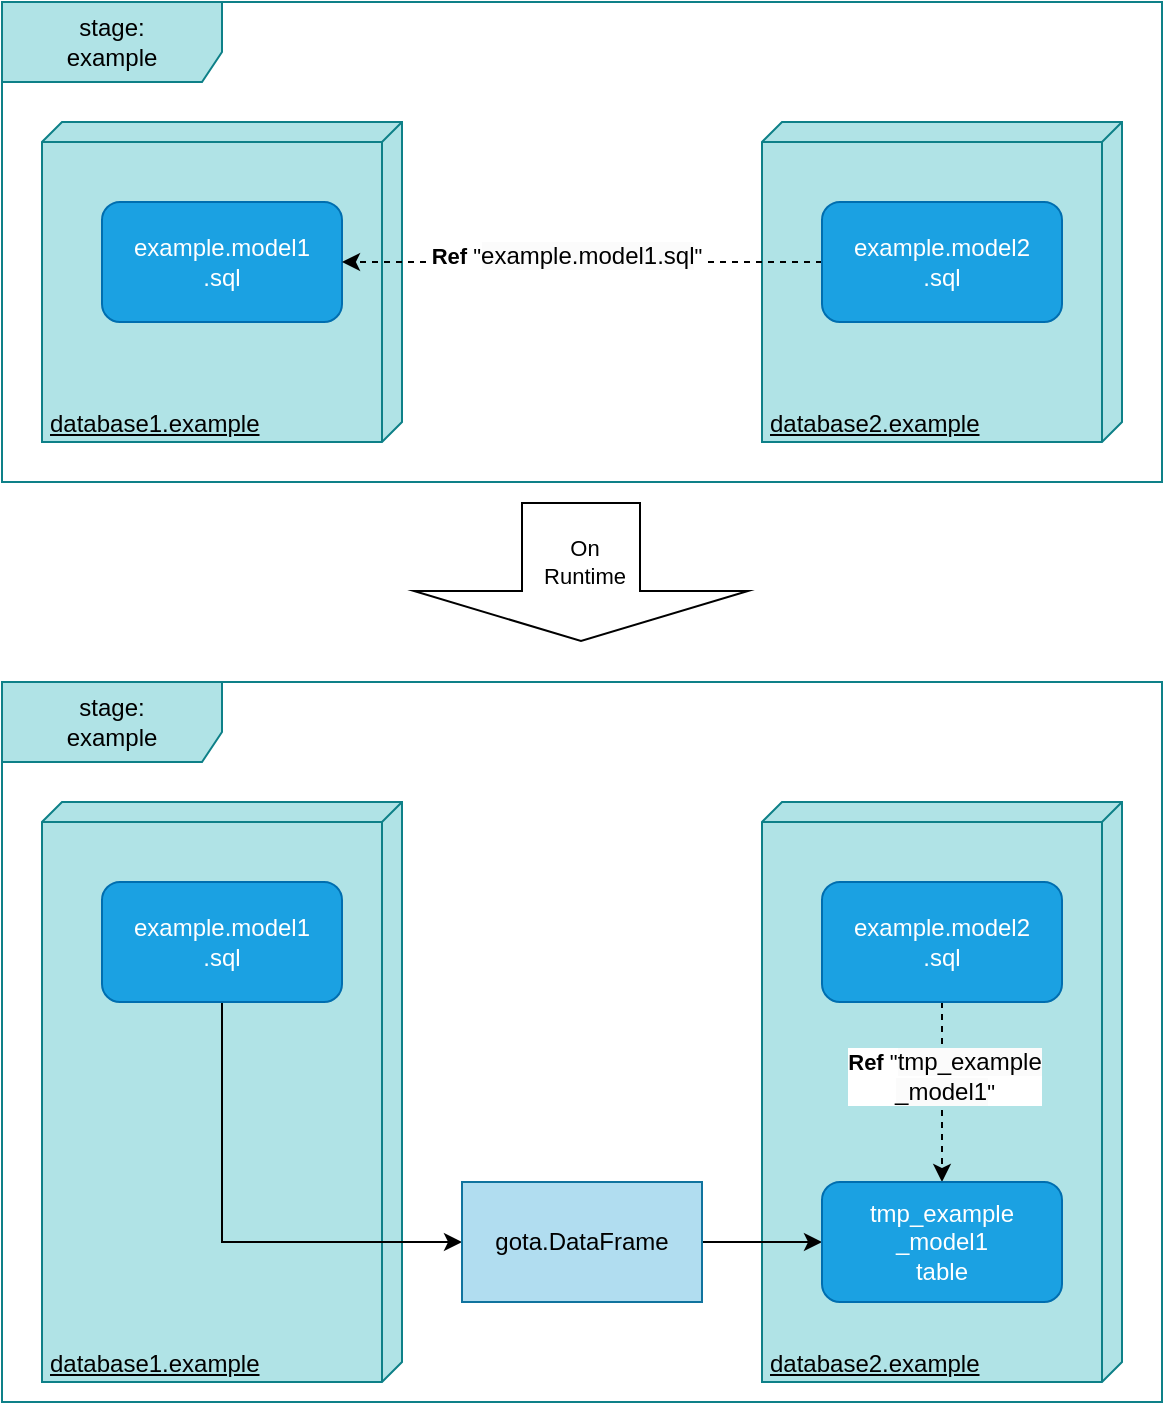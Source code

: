 <mxfile version="24.6.4" type="device">
  <diagram name="Page-1" id="w7oQ8H6GW8kCHlEsnQwM">
    <mxGraphModel dx="1808" dy="684" grid="1" gridSize="10" guides="1" tooltips="1" connect="1" arrows="1" fold="1" page="1" pageScale="1" pageWidth="827" pageHeight="1169" math="0" shadow="0">
      <root>
        <mxCell id="0" />
        <mxCell id="1" parent="0" />
        <mxCell id="1eMxy9kEq5aMLBeEATd7-7" value="database2.example" style="verticalAlign=bottom;align=left;spacingTop=8;spacingLeft=2;spacingRight=12;shape=cube;size=10;direction=south;fontStyle=4;html=1;whiteSpace=wrap;fillColor=#b0e3e6;strokeColor=#0e8088;" vertex="1" parent="1">
          <mxGeometry x="360" y="100" width="180" height="160" as="geometry" />
        </mxCell>
        <mxCell id="1eMxy9kEq5aMLBeEATd7-6" value="database1.example" style="verticalAlign=bottom;align=left;spacingTop=8;spacingLeft=2;spacingRight=12;shape=cube;size=10;direction=south;fontStyle=4;html=1;whiteSpace=wrap;fillColor=#b0e3e6;strokeColor=#0e8088;" vertex="1" parent="1">
          <mxGeometry y="100" width="180" height="160" as="geometry" />
        </mxCell>
        <mxCell id="1eMxy9kEq5aMLBeEATd7-1" value="example.model1&lt;div&gt;.sql&lt;/div&gt;" style="rounded=1;whiteSpace=wrap;html=1;fillColor=#1ba1e2;strokeColor=#006EAF;fontColor=#ffffff;" vertex="1" parent="1">
          <mxGeometry x="30" y="140" width="120" height="60" as="geometry" />
        </mxCell>
        <mxCell id="1eMxy9kEq5aMLBeEATd7-4" style="edgeStyle=orthogonalEdgeStyle;rounded=0;orthogonalLoop=1;jettySize=auto;html=1;exitX=0;exitY=0.5;exitDx=0;exitDy=0;entryX=1;entryY=0.5;entryDx=0;entryDy=0;dashed=1;" edge="1" parent="1" source="1eMxy9kEq5aMLBeEATd7-2" target="1eMxy9kEq5aMLBeEATd7-1">
          <mxGeometry relative="1" as="geometry" />
        </mxCell>
        <mxCell id="1eMxy9kEq5aMLBeEATd7-8" value="&lt;b&gt;Ref&lt;/b&gt; &quot;&lt;span style=&quot;font-size: 12px; text-wrap: wrap; background-color: rgb(251, 251, 251);&quot;&gt;example.model1&lt;/span&gt;&lt;span style=&quot;background-color: rgb(251, 251, 251); font-size: 12px; text-wrap: wrap;&quot;&gt;.sql&lt;/span&gt;&quot;" style="edgeLabel;html=1;align=center;verticalAlign=middle;resizable=0;points=[];" vertex="1" connectable="0" parent="1eMxy9kEq5aMLBeEATd7-4">
          <mxGeometry x="0.069" y="-3" relative="1" as="geometry">
            <mxPoint as="offset" />
          </mxGeometry>
        </mxCell>
        <mxCell id="1eMxy9kEq5aMLBeEATd7-2" value="example.model2&lt;div&gt;.sql&lt;/div&gt;" style="rounded=1;whiteSpace=wrap;html=1;fillColor=#1ba1e2;strokeColor=#006EAF;fontColor=#ffffff;" vertex="1" parent="1">
          <mxGeometry x="390" y="140" width="120" height="60" as="geometry" />
        </mxCell>
        <mxCell id="1eMxy9kEq5aMLBeEATd7-5" value="&lt;div&gt;stage:&lt;/div&gt;example" style="shape=umlFrame;whiteSpace=wrap;html=1;pointerEvents=0;width=110;height=40;fillColor=#b0e3e6;strokeColor=#0e8088;" vertex="1" parent="1">
          <mxGeometry x="-20" y="40" width="580" height="240" as="geometry" />
        </mxCell>
        <mxCell id="1eMxy9kEq5aMLBeEATd7-9" value="" style="shape=flexArrow;endArrow=classic;html=1;rounded=0;endWidth=107;endSize=8;width=59;" edge="1" parent="1">
          <mxGeometry width="50" height="50" relative="1" as="geometry">
            <mxPoint x="269.5" y="290" as="sourcePoint" />
            <mxPoint x="269.5" y="360" as="targetPoint" />
          </mxGeometry>
        </mxCell>
        <mxCell id="1eMxy9kEq5aMLBeEATd7-31" value="On&lt;div&gt;Runtime&lt;/div&gt;" style="edgeLabel;html=1;align=center;verticalAlign=middle;resizable=0;points=[];" vertex="1" connectable="0" parent="1eMxy9kEq5aMLBeEATd7-9">
          <mxGeometry x="-0.143" y="3" relative="1" as="geometry">
            <mxPoint x="-2" as="offset" />
          </mxGeometry>
        </mxCell>
        <mxCell id="1eMxy9kEq5aMLBeEATd7-17" value="database2.example" style="verticalAlign=bottom;align=left;spacingTop=8;spacingLeft=2;spacingRight=12;shape=cube;size=10;direction=south;fontStyle=4;html=1;whiteSpace=wrap;fillColor=#b0e3e6;strokeColor=#0e8088;" vertex="1" parent="1">
          <mxGeometry x="360" y="440" width="180" height="290" as="geometry" />
        </mxCell>
        <mxCell id="1eMxy9kEq5aMLBeEATd7-18" value="database1.example" style="verticalAlign=bottom;align=left;spacingTop=8;spacingLeft=2;spacingRight=12;shape=cube;size=10;direction=south;fontStyle=4;html=1;whiteSpace=wrap;fillColor=#b0e3e6;strokeColor=#0e8088;" vertex="1" parent="1">
          <mxGeometry y="440" width="180" height="290" as="geometry" />
        </mxCell>
        <mxCell id="1eMxy9kEq5aMLBeEATd7-25" style="edgeStyle=orthogonalEdgeStyle;rounded=0;orthogonalLoop=1;jettySize=auto;html=1;entryX=0;entryY=0.5;entryDx=0;entryDy=0;" edge="1" parent="1" source="1eMxy9kEq5aMLBeEATd7-19" target="1eMxy9kEq5aMLBeEATd7-24">
          <mxGeometry relative="1" as="geometry">
            <Array as="points">
              <mxPoint x="90" y="660" />
            </Array>
          </mxGeometry>
        </mxCell>
        <mxCell id="1eMxy9kEq5aMLBeEATd7-19" value="example.model1&lt;div&gt;.sql&lt;/div&gt;" style="rounded=1;whiteSpace=wrap;html=1;fillColor=#1ba1e2;strokeColor=#006EAF;fontColor=#ffffff;" vertex="1" parent="1">
          <mxGeometry x="30" y="480" width="120" height="60" as="geometry" />
        </mxCell>
        <mxCell id="1eMxy9kEq5aMLBeEATd7-29" style="edgeStyle=orthogonalEdgeStyle;rounded=0;orthogonalLoop=1;jettySize=auto;html=1;exitX=0.5;exitY=1;exitDx=0;exitDy=0;entryX=0.5;entryY=0;entryDx=0;entryDy=0;dashed=1;" edge="1" parent="1" source="1eMxy9kEq5aMLBeEATd7-22" target="1eMxy9kEq5aMLBeEATd7-27">
          <mxGeometry relative="1" as="geometry" />
        </mxCell>
        <mxCell id="1eMxy9kEq5aMLBeEATd7-30" value="&lt;b&gt;Ref&lt;/b&gt; &quot;&lt;span style=&quot;font-size: 12px; text-wrap: wrap; background-color: rgb(251, 251, 251);&quot;&gt;tmp_example&lt;br&gt;&lt;/span&gt;&lt;span style=&quot;background-color: rgb(251, 251, 251); font-size: 12px; text-wrap: wrap;&quot;&gt;_model1&lt;/span&gt;&quot;" style="edgeLabel;html=1;align=center;verticalAlign=middle;resizable=0;points=[];" vertex="1" connectable="0" parent="1eMxy9kEq5aMLBeEATd7-29">
          <mxGeometry x="-0.178" y="1" relative="1" as="geometry">
            <mxPoint as="offset" />
          </mxGeometry>
        </mxCell>
        <mxCell id="1eMxy9kEq5aMLBeEATd7-22" value="example.model2&lt;div&gt;.sql&lt;/div&gt;" style="rounded=1;whiteSpace=wrap;html=1;fillColor=#1ba1e2;strokeColor=#006EAF;fontColor=#ffffff;" vertex="1" parent="1">
          <mxGeometry x="390" y="480" width="120" height="60" as="geometry" />
        </mxCell>
        <mxCell id="1eMxy9kEq5aMLBeEATd7-23" value="&lt;div&gt;stage:&lt;/div&gt;example" style="shape=umlFrame;whiteSpace=wrap;html=1;pointerEvents=0;width=110;height=40;fillColor=#b0e3e6;strokeColor=#0e8088;" vertex="1" parent="1">
          <mxGeometry x="-20" y="380" width="580" height="360" as="geometry" />
        </mxCell>
        <mxCell id="1eMxy9kEq5aMLBeEATd7-28" style="edgeStyle=orthogonalEdgeStyle;rounded=0;orthogonalLoop=1;jettySize=auto;html=1;exitX=1;exitY=0.5;exitDx=0;exitDy=0;entryX=0;entryY=0.5;entryDx=0;entryDy=0;" edge="1" parent="1" source="1eMxy9kEq5aMLBeEATd7-24" target="1eMxy9kEq5aMLBeEATd7-27">
          <mxGeometry relative="1" as="geometry" />
        </mxCell>
        <mxCell id="1eMxy9kEq5aMLBeEATd7-24" value="gota.DataFrame" style="rounded=0;whiteSpace=wrap;html=1;fillColor=#b1ddf0;strokeColor=#10739e;" vertex="1" parent="1">
          <mxGeometry x="210" y="630" width="120" height="60" as="geometry" />
        </mxCell>
        <mxCell id="1eMxy9kEq5aMLBeEATd7-27" value="tmp_example&lt;div&gt;_model1&lt;/div&gt;&lt;div&gt;table&lt;/div&gt;" style="rounded=1;whiteSpace=wrap;html=1;fillColor=#1ba1e2;strokeColor=#006EAF;fontColor=#ffffff;" vertex="1" parent="1">
          <mxGeometry x="390" y="630" width="120" height="60" as="geometry" />
        </mxCell>
      </root>
    </mxGraphModel>
  </diagram>
</mxfile>
